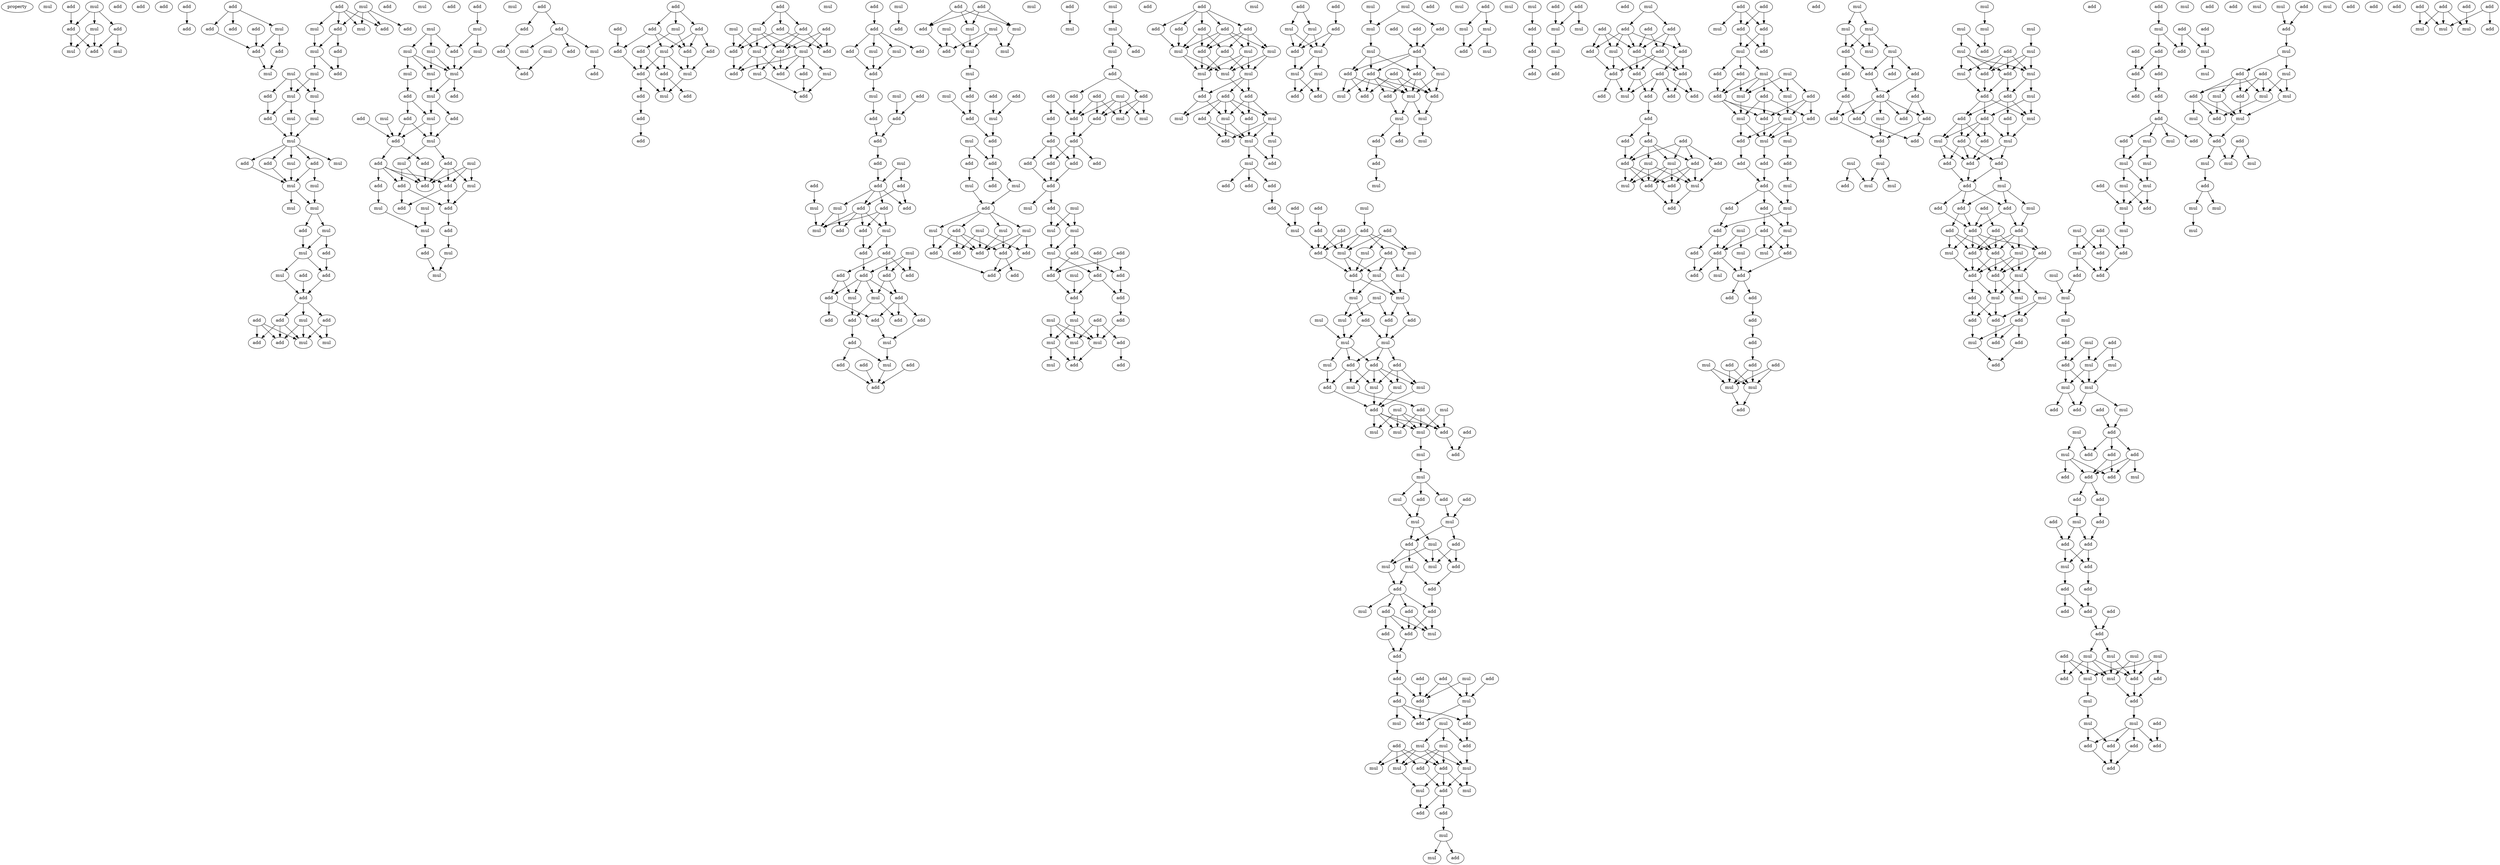 digraph {
    node [fontcolor=black]
    property [mul=2,lf=1.5]
    0 [ label = mul ];
    1 [ label = add ];
    2 [ label = add ];
    3 [ label = mul ];
    4 [ label = add ];
    5 [ label = add ];
    6 [ label = add ];
    7 [ label = mul ];
    8 [ label = mul ];
    9 [ label = add ];
    10 [ label = add ];
    11 [ label = mul ];
    12 [ label = add ];
    13 [ label = add ];
    14 [ label = add ];
    15 [ label = add ];
    16 [ label = add ];
    17 [ label = add ];
    18 [ label = mul ];
    19 [ label = add ];
    20 [ label = add ];
    21 [ label = mul ];
    22 [ label = add ];
    23 [ label = mul ];
    24 [ label = add ];
    25 [ label = mul ];
    26 [ label = add ];
    27 [ label = mul ];
    28 [ label = add ];
    29 [ label = add ];
    30 [ label = mul ];
    31 [ label = mul ];
    32 [ label = add ];
    33 [ label = mul ];
    34 [ label = mul ];
    35 [ label = mul ];
    36 [ label = add ];
    37 [ label = add ];
    38 [ label = add ];
    39 [ label = mul ];
    40 [ label = mul ];
    41 [ label = mul ];
    42 [ label = add ];
    43 [ label = add ];
    44 [ label = add ];
    45 [ label = mul ];
    46 [ label = mul ];
    47 [ label = mul ];
    48 [ label = mul ];
    49 [ label = mul ];
    50 [ label = mul ];
    51 [ label = mul ];
    52 [ label = add ];
    53 [ label = mul ];
    54 [ label = add ];
    55 [ label = mul ];
    56 [ label = add ];
    57 [ label = add ];
    58 [ label = mul ];
    59 [ label = add ];
    60 [ label = add ];
    61 [ label = mul ];
    62 [ label = add ];
    63 [ label = add ];
    64 [ label = add ];
    65 [ label = mul ];
    66 [ label = add ];
    67 [ label = add ];
    68 [ label = mul ];
    69 [ label = add ];
    70 [ label = mul ];
    71 [ label = mul ];
    72 [ label = mul ];
    73 [ label = mul ];
    74 [ label = mul ];
    75 [ label = mul ];
    76 [ label = add ];
    77 [ label = mul ];
    78 [ label = mul ];
    79 [ label = mul ];
    80 [ label = add ];
    81 [ label = mul ];
    82 [ label = add ];
    83 [ label = mul ];
    84 [ label = add ];
    85 [ label = mul ];
    86 [ label = add ];
    87 [ label = add ];
    88 [ label = mul ];
    89 [ label = add ];
    90 [ label = add ];
    91 [ label = add ];
    92 [ label = mul ];
    93 [ label = mul ];
    94 [ label = add ];
    95 [ label = add ];
    96 [ label = mul ];
    97 [ label = add ];
    98 [ label = add ];
    99 [ label = add ];
    100 [ label = add ];
    101 [ label = mul ];
    102 [ label = add ];
    103 [ label = mul ];
    104 [ label = add ];
    105 [ label = mul ];
    106 [ label = mul ];
    107 [ label = add ];
    108 [ label = mul ];
    109 [ label = add ];
    110 [ label = add ];
    111 [ label = add ];
    112 [ label = mul ];
    113 [ label = mul ];
    114 [ label = add ];
    115 [ label = add ];
    116 [ label = mul ];
    117 [ label = add ];
    118 [ label = add ];
    119 [ label = add ];
    120 [ label = mul ];
    121 [ label = add ];
    122 [ label = add ];
    123 [ label = add ];
    124 [ label = mul ];
    125 [ label = add ];
    126 [ label = add ];
    127 [ label = add ];
    128 [ label = add ];
    129 [ label = add ];
    130 [ label = mul ];
    131 [ label = add ];
    132 [ label = mul ];
    133 [ label = add ];
    134 [ label = add ];
    135 [ label = add ];
    136 [ label = add ];
    137 [ label = add ];
    138 [ label = add ];
    139 [ label = mul ];
    140 [ label = mul ];
    141 [ label = add ];
    142 [ label = add ];
    143 [ label = mul ];
    144 [ label = add ];
    145 [ label = mul ];
    146 [ label = add ];
    147 [ label = add ];
    148 [ label = add ];
    149 [ label = add ];
    150 [ label = add ];
    151 [ label = mul ];
    152 [ label = mul ];
    153 [ label = add ];
    154 [ label = mul ];
    155 [ label = add ];
    156 [ label = add ];
    157 [ label = add ];
    158 [ label = mul ];
    159 [ label = add ];
    160 [ label = mul ];
    161 [ label = add ];
    162 [ label = add ];
    163 [ label = mul ];
    164 [ label = mul ];
    165 [ label = add ];
    166 [ label = add ];
    167 [ label = add ];
    168 [ label = add ];
    169 [ label = mul ];
    170 [ label = mul ];
    171 [ label = add ];
    172 [ label = add ];
    173 [ label = add ];
    174 [ label = add ];
    175 [ label = add ];
    176 [ label = add ];
    177 [ label = mul ];
    178 [ label = add ];
    179 [ label = mul ];
    180 [ label = add ];
    181 [ label = add ];
    182 [ label = mul ];
    183 [ label = mul ];
    184 [ label = add ];
    185 [ label = add ];
    186 [ label = mul ];
    187 [ label = add ];
    188 [ label = add ];
    189 [ label = add ];
    190 [ label = add ];
    191 [ label = add ];
    192 [ label = mul ];
    193 [ label = mul ];
    194 [ label = add ];
    195 [ label = add ];
    196 [ label = add ];
    197 [ label = add ];
    198 [ label = add ];
    199 [ label = add ];
    200 [ label = mul ];
    201 [ label = add ];
    202 [ label = add ];
    203 [ label = add ];
    204 [ label = mul ];
    205 [ label = add ];
    206 [ label = add ];
    207 [ label = add ];
    208 [ label = add ];
    209 [ label = mul ];
    210 [ label = mul ];
    211 [ label = mul ];
    212 [ label = add ];
    213 [ label = mul ];
    214 [ label = mul ];
    215 [ label = mul ];
    216 [ label = add ];
    217 [ label = mul ];
    218 [ label = add ];
    219 [ label = mul ];
    220 [ label = add ];
    221 [ label = add ];
    222 [ label = add ];
    223 [ label = mul ];
    224 [ label = mul ];
    225 [ label = add ];
    226 [ label = add ];
    227 [ label = add ];
    228 [ label = mul ];
    229 [ label = mul ];
    230 [ label = add ];
    231 [ label = mul ];
    232 [ label = add ];
    233 [ label = add ];
    234 [ label = mul ];
    235 [ label = mul ];
    236 [ label = mul ];
    237 [ label = mul ];
    238 [ label = add ];
    239 [ label = add ];
    240 [ label = add ];
    241 [ label = add ];
    242 [ label = add ];
    243 [ label = add ];
    244 [ label = add ];
    245 [ label = add ];
    246 [ label = mul ];
    247 [ label = mul ];
    248 [ label = mul ];
    249 [ label = mul ];
    250 [ label = add ];
    251 [ label = add ];
    252 [ label = add ];
    253 [ label = add ];
    254 [ label = add ];
    255 [ label = mul ];
    256 [ label = add ];
    257 [ label = add ];
    258 [ label = add ];
    259 [ label = mul ];
    260 [ label = add ];
    261 [ label = mul ];
    262 [ label = add ];
    263 [ label = add ];
    264 [ label = add ];
    265 [ label = add ];
    266 [ label = add ];
    267 [ label = add ];
    268 [ label = add ];
    269 [ label = add ];
    270 [ label = mul ];
    271 [ label = mul ];
    272 [ label = add ];
    273 [ label = mul ];
    274 [ label = mul ];
    275 [ label = add ];
    276 [ label = add ];
    277 [ label = add ];
    278 [ label = mul ];
    279 [ label = add ];
    280 [ label = add ];
    281 [ label = mul ];
    282 [ label = add ];
    283 [ label = add ];
    284 [ label = add ];
    285 [ label = add ];
    286 [ label = mul ];
    287 [ label = mul ];
    288 [ label = add ];
    289 [ label = mul ];
    290 [ label = add ];
    291 [ label = mul ];
    292 [ label = mul ];
    293 [ label = mul ];
    294 [ label = add ];
    295 [ label = add ];
    296 [ label = add ];
    297 [ label = add ];
    298 [ label = add ];
    299 [ label = add ];
    300 [ label = add ];
    301 [ label = add ];
    302 [ label = add ];
    303 [ label = mul ];
    304 [ label = mul ];
    305 [ label = add ];
    306 [ label = mul ];
    307 [ label = mul ];
    308 [ label = mul ];
    309 [ label = mul ];
    310 [ label = add ];
    311 [ label = add ];
    312 [ label = add ];
    313 [ label = add ];
    314 [ label = mul ];
    315 [ label = mul ];
    316 [ label = add ];
    317 [ label = mul ];
    318 [ label = add ];
    319 [ label = mul ];
    320 [ label = mul ];
    321 [ label = mul ];
    322 [ label = add ];
    323 [ label = add ];
    324 [ label = add ];
    325 [ label = add ];
    326 [ label = mul ];
    327 [ label = add ];
    328 [ label = add ];
    329 [ label = add ];
    330 [ label = add ];
    331 [ label = add ];
    332 [ label = mul ];
    333 [ label = add ];
    334 [ label = add ];
    335 [ label = mul ];
    336 [ label = mul ];
    337 [ label = add ];
    338 [ label = add ];
    339 [ label = mul ];
    340 [ label = add ];
    341 [ label = mul ];
    342 [ label = mul ];
    343 [ label = mul ];
    344 [ label = mul ];
    345 [ label = mul ];
    346 [ label = add ];
    347 [ label = add ];
    348 [ label = add ];
    349 [ label = mul ];
    350 [ label = mul ];
    351 [ label = mul ];
    352 [ label = mul ];
    353 [ label = add ];
    354 [ label = add ];
    355 [ label = mul ];
    356 [ label = add ];
    357 [ label = mul ];
    358 [ label = add ];
    359 [ label = mul ];
    360 [ label = mul ];
    361 [ label = mul ];
    362 [ label = mul ];
    363 [ label = add ];
    364 [ label = mul ];
    365 [ label = add ];
    366 [ label = mul ];
    367 [ label = mul ];
    368 [ label = add ];
    369 [ label = mul ];
    370 [ label = add ];
    371 [ label = add ];
    372 [ label = mul ];
    373 [ label = mul ];
    374 [ label = add ];
    375 [ label = add ];
    376 [ label = add ];
    377 [ label = mul ];
    378 [ label = mul ];
    379 [ label = mul ];
    380 [ label = mul ];
    381 [ label = add ];
    382 [ label = add ];
    383 [ label = mul ];
    384 [ label = add ];
    385 [ label = mul ];
    386 [ label = mul ];
    387 [ label = add ];
    388 [ label = add ];
    389 [ label = mul ];
    390 [ label = add ];
    391 [ label = add ];
    392 [ label = add ];
    393 [ label = add ];
    394 [ label = mul ];
    395 [ label = add ];
    396 [ label = add ];
    397 [ label = mul ];
    398 [ label = add ];
    399 [ label = add ];
    400 [ label = add ];
    401 [ label = add ];
    402 [ label = mul ];
    403 [ label = add ];
    404 [ label = add ];
    405 [ label = mul ];
    406 [ label = mul ];
    407 [ label = add ];
    408 [ label = add ];
    409 [ label = add ];
    410 [ label = mul ];
    411 [ label = mul ];
    412 [ label = add ];
    413 [ label = mul ];
    414 [ label = mul ];
    415 [ label = mul ];
    416 [ label = add ];
    417 [ label = add ];
    418 [ label = mul ];
    419 [ label = add ];
    420 [ label = mul ];
    421 [ label = add ];
    422 [ label = add ];
    423 [ label = mul ];
    424 [ label = mul ];
    425 [ label = mul ];
    426 [ label = add ];
    427 [ label = add ];
    428 [ label = add ];
    429 [ label = mul ];
    430 [ label = add ];
    431 [ label = mul ];
    432 [ label = add ];
    433 [ label = mul ];
    434 [ label = mul ];
    435 [ label = mul ];
    436 [ label = add ];
    437 [ label = add ];
    438 [ label = mul ];
    439 [ label = mul ];
    440 [ label = add ];
    441 [ label = mul ];
    442 [ label = add ];
    443 [ label = add ];
    444 [ label = mul ];
    445 [ label = add ];
    446 [ label = add ];
    447 [ label = add ];
    448 [ label = add ];
    449 [ label = add ];
    450 [ label = mul ];
    451 [ label = add ];
    452 [ label = mul ];
    453 [ label = mul ];
    454 [ label = add ];
    455 [ label = add ];
    456 [ label = mul ];
    457 [ label = mul ];
    458 [ label = add ];
    459 [ label = mul ];
    460 [ label = add ];
    461 [ label = add ];
    462 [ label = add ];
    463 [ label = mul ];
    464 [ label = mul ];
    465 [ label = add ];
    466 [ label = mul ];
    467 [ label = mul ];
    468 [ label = mul ];
    469 [ label = mul ];
    470 [ label = add ];
    471 [ label = add ];
    472 [ label = mul ];
    473 [ label = add ];
    474 [ label = add ];
    475 [ label = add ];
    476 [ label = add ];
    477 [ label = mul ];
    478 [ label = mul ];
    479 [ label = mul ];
    480 [ label = add ];
    481 [ label = add ];
    482 [ label = mul ];
    483 [ label = add ];
    484 [ label = add ];
    485 [ label = add ];
    486 [ label = add ];
    487 [ label = mul ];
    488 [ label = add ];
    489 [ label = add ];
    490 [ label = add ];
    491 [ label = add ];
    492 [ label = add ];
    493 [ label = add ];
    494 [ label = add ];
    495 [ label = add ];
    496 [ label = add ];
    497 [ label = add ];
    498 [ label = add ];
    499 [ label = mul ];
    500 [ label = add ];
    501 [ label = add ];
    502 [ label = add ];
    503 [ label = add ];
    504 [ label = add ];
    505 [ label = mul ];
    506 [ label = add ];
    507 [ label = mul ];
    508 [ label = add ];
    509 [ label = add ];
    510 [ label = mul ];
    511 [ label = mul ];
    512 [ label = add ];
    513 [ label = add ];
    514 [ label = add ];
    515 [ label = add ];
    516 [ label = add ];
    517 [ label = add ];
    518 [ label = add ];
    519 [ label = mul ];
    520 [ label = add ];
    521 [ label = mul ];
    522 [ label = add ];
    523 [ label = mul ];
    524 [ label = add ];
    525 [ label = add ];
    526 [ label = mul ];
    527 [ label = add ];
    528 [ label = add ];
    529 [ label = mul ];
    530 [ label = add ];
    531 [ label = mul ];
    532 [ label = add ];
    533 [ label = add ];
    534 [ label = mul ];
    535 [ label = mul ];
    536 [ label = mul ];
    537 [ label = mul ];
    538 [ label = add ];
    539 [ label = add ];
    540 [ label = add ];
    541 [ label = add ];
    542 [ label = add ];
    543 [ label = mul ];
    544 [ label = mul ];
    545 [ label = add ];
    546 [ label = add ];
    547 [ label = add ];
    548 [ label = add ];
    549 [ label = mul ];
    550 [ label = mul ];
    551 [ label = add ];
    552 [ label = mul ];
    553 [ label = add ];
    554 [ label = add ];
    555 [ label = mul ];
    556 [ label = add ];
    557 [ label = mul ];
    558 [ label = add ];
    559 [ label = add ];
    560 [ label = add ];
    561 [ label = add ];
    562 [ label = add ];
    563 [ label = add ];
    564 [ label = mul ];
    565 [ label = add ];
    566 [ label = add ];
    567 [ label = mul ];
    568 [ label = mul ];
    569 [ label = mul ];
    570 [ label = add ];
    571 [ label = mul ];
    572 [ label = mul ];
    573 [ label = mul ];
    574 [ label = add ];
    575 [ label = mul ];
    576 [ label = add ];
    577 [ label = add ];
    578 [ label = add ];
    579 [ label = add ];
    580 [ label = add ];
    581 [ label = add ];
    582 [ label = add ];
    583 [ label = mul ];
    584 [ label = add ];
    585 [ label = add ];
    586 [ label = add ];
    587 [ label = add ];
    588 [ label = add ];
    589 [ label = add ];
    590 [ label = mul ];
    591 [ label = mul ];
    592 [ label = mul ];
    593 [ label = mul ];
    594 [ label = add ];
    595 [ label = mul ];
    596 [ label = mul ];
    597 [ label = mul ];
    598 [ label = mul ];
    599 [ label = add ];
    600 [ label = mul ];
    601 [ label = add ];
    602 [ label = mul ];
    603 [ label = add ];
    604 [ label = add ];
    605 [ label = add ];
    606 [ label = mul ];
    607 [ label = mul ];
    608 [ label = add ];
    609 [ label = mul ];
    610 [ label = add ];
    611 [ label = mul ];
    612 [ label = add ];
    613 [ label = add ];
    614 [ label = add ];
    615 [ label = add ];
    616 [ label = mul ];
    617 [ label = add ];
    618 [ label = mul ];
    619 [ label = add ];
    620 [ label = add ];
    621 [ label = add ];
    622 [ label = mul ];
    623 [ label = add ];
    624 [ label = add ];
    625 [ label = add ];
    626 [ label = mul ];
    627 [ label = add ];
    628 [ label = add ];
    629 [ label = add ];
    630 [ label = add ];
    631 [ label = add ];
    632 [ label = add ];
    633 [ label = add ];
    634 [ label = add ];
    635 [ label = mul ];
    636 [ label = mul ];
    637 [ label = add ];
    638 [ label = mul ];
    639 [ label = add ];
    640 [ label = add ];
    641 [ label = mul ];
    642 [ label = add ];
    643 [ label = mul ];
    644 [ label = mul ];
    645 [ label = add ];
    646 [ label = add ];
    647 [ label = add ];
    648 [ label = mul ];
    649 [ label = add ];
    650 [ label = add ];
    651 [ label = add ];
    652 [ label = add ];
    653 [ label = add ];
    654 [ label = add ];
    655 [ label = mul ];
    656 [ label = add ];
    657 [ label = add ];
    658 [ label = mul ];
    659 [ label = add ];
    660 [ label = add ];
    661 [ label = add ];
    662 [ label = mul ];
    663 [ label = add ];
    664 [ label = add ];
    665 [ label = add ];
    666 [ label = mul ];
    667 [ label = mul ];
    668 [ label = add ];
    669 [ label = add ];
    670 [ label = mul ];
    671 [ label = mul ];
    672 [ label = mul ];
    673 [ label = add ];
    674 [ label = mul ];
    675 [ label = mul ];
    676 [ label = add ];
    677 [ label = mul ];
    678 [ label = mul ];
    679 [ label = add ];
    680 [ label = add ];
    681 [ label = mul ];
    682 [ label = add ];
    683 [ label = add ];
    684 [ label = add ];
    685 [ label = mul ];
    686 [ label = mul ];
    687 [ label = mul ];
    688 [ label = mul ];
    689 [ label = mul ];
    690 [ label = add ];
    691 [ label = add ];
    692 [ label = add ];
    693 [ label = mul ];
    694 [ label = mul ];
    695 [ label = add ];
    696 [ label = mul ];
    697 [ label = mul ];
    698 [ label = mul ];
    699 [ label = add ];
    700 [ label = add ];
    701 [ label = add ];
    702 [ label = add ];
    703 [ label = mul ];
    704 [ label = mul ];
    705 [ label = add ];
    706 [ label = add ];
    707 [ label = add ];
    708 [ label = add ];
    709 [ label = add ];
    710 [ label = add ];
    711 [ label = mul ];
    712 [ label = add ];
    713 [ label = add ];
    714 [ label = mul ];
    715 [ label = add ];
    716 [ label = add ];
    717 [ label = add ];
    718 [ label = add ];
    719 [ label = add ];
    720 [ label = mul ];
    721 [ label = add ];
    722 [ label = add ];
    723 [ label = add ];
    724 [ label = add ];
    725 [ label = add ];
    726 [ label = add ];
    727 [ label = add ];
    728 [ label = mul ];
    729 [ label = mul ];
    730 [ label = mul ];
    731 [ label = add ];
    732 [ label = mul ];
    733 [ label = add ];
    734 [ label = add ];
    735 [ label = mul ];
    736 [ label = mul ];
    737 [ label = add ];
    738 [ label = mul ];
    739 [ label = add ];
    740 [ label = mul ];
    741 [ label = mul ];
    742 [ label = add ];
    743 [ label = add ];
    744 [ label = add ];
    745 [ label = add ];
    746 [ label = add ];
    747 [ label = add ];
    748 [ label = mul ];
    749 [ label = mul ];
    750 [ label = add ];
    751 [ label = add ];
    752 [ label = mul ];
    753 [ label = mul ];
    754 [ label = add ];
    755 [ label = add ];
    756 [ label = mul ];
    757 [ label = mul ];
    758 [ label = add ];
    759 [ label = add ];
    760 [ label = mul ];
    761 [ label = mul ];
    762 [ label = mul ];
    763 [ label = mul ];
    764 [ label = add ];
    765 [ label = add ];
    766 [ label = add ];
    767 [ label = mul ];
    768 [ label = mul ];
    769 [ label = mul ];
    770 [ label = add ];
    771 [ label = add ];
    772 [ label = mul ];
    773 [ label = mul ];
    774 [ label = mul ];
    775 [ label = add ];
    776 [ label = add ];
    777 [ label = add ];
    778 [ label = add ];
    779 [ label = add ];
    780 [ label = add ];
    781 [ label = mul ];
    782 [ label = add ];
    783 [ label = mul ];
    784 [ label = mul ];
    1 -> 5 [ name = 0 ];
    3 -> 5 [ name = 1 ];
    3 -> 6 [ name = 2 ];
    3 -> 7 [ name = 3 ];
    5 -> 8 [ name = 4 ];
    5 -> 10 [ name = 5 ];
    6 -> 10 [ name = 6 ];
    6 -> 11 [ name = 7 ];
    7 -> 8 [ name = 8 ];
    7 -> 10 [ name = 9 ];
    12 -> 13 [ name = 10 ];
    14 -> 15 [ name = 11 ];
    14 -> 16 [ name = 12 ];
    14 -> 18 [ name = 13 ];
    15 -> 19 [ name = 14 ];
    17 -> 19 [ name = 15 ];
    18 -> 19 [ name = 16 ];
    18 -> 20 [ name = 17 ];
    19 -> 21 [ name = 18 ];
    20 -> 21 [ name = 19 ];
    22 -> 24 [ name = 20 ];
    22 -> 25 [ name = 21 ];
    22 -> 27 [ name = 22 ];
    22 -> 28 [ name = 23 ];
    23 -> 24 [ name = 24 ];
    23 -> 26 [ name = 25 ];
    23 -> 27 [ name = 26 ];
    23 -> 28 [ name = 27 ];
    24 -> 29 [ name = 28 ];
    24 -> 30 [ name = 29 ];
    25 -> 30 [ name = 30 ];
    29 -> 32 [ name = 31 ];
    30 -> 31 [ name = 32 ];
    30 -> 32 [ name = 33 ];
    31 -> 34 [ name = 34 ];
    31 -> 35 [ name = 35 ];
    33 -> 34 [ name = 36 ];
    33 -> 35 [ name = 37 ];
    33 -> 36 [ name = 38 ];
    34 -> 40 [ name = 39 ];
    35 -> 37 [ name = 40 ];
    35 -> 39 [ name = 41 ];
    36 -> 37 [ name = 42 ];
    37 -> 41 [ name = 43 ];
    39 -> 41 [ name = 44 ];
    40 -> 41 [ name = 45 ];
    41 -> 42 [ name = 46 ];
    41 -> 43 [ name = 47 ];
    41 -> 44 [ name = 48 ];
    41 -> 45 [ name = 49 ];
    41 -> 46 [ name = 50 ];
    42 -> 48 [ name = 51 ];
    43 -> 48 [ name = 52 ];
    44 -> 47 [ name = 53 ];
    44 -> 48 [ name = 54 ];
    46 -> 48 [ name = 55 ];
    47 -> 50 [ name = 56 ];
    48 -> 49 [ name = 57 ];
    48 -> 50 [ name = 58 ];
    50 -> 51 [ name = 59 ];
    50 -> 52 [ name = 60 ];
    51 -> 53 [ name = 61 ];
    51 -> 54 [ name = 62 ];
    52 -> 53 [ name = 63 ];
    53 -> 55 [ name = 64 ];
    53 -> 57 [ name = 65 ];
    54 -> 57 [ name = 66 ];
    55 -> 60 [ name = 67 ];
    56 -> 60 [ name = 68 ];
    57 -> 60 [ name = 69 ];
    60 -> 61 [ name = 70 ];
    60 -> 63 [ name = 71 ];
    60 -> 64 [ name = 72 ];
    61 -> 65 [ name = 73 ];
    61 -> 67 [ name = 74 ];
    61 -> 68 [ name = 75 ];
    62 -> 65 [ name = 76 ];
    62 -> 66 [ name = 77 ];
    62 -> 67 [ name = 78 ];
    63 -> 65 [ name = 79 ];
    63 -> 66 [ name = 80 ];
    63 -> 67 [ name = 81 ];
    64 -> 65 [ name = 82 ];
    64 -> 68 [ name = 83 ];
    69 -> 71 [ name = 84 ];
    70 -> 72 [ name = 85 ];
    70 -> 73 [ name = 86 ];
    70 -> 76 [ name = 87 ];
    71 -> 74 [ name = 88 ];
    71 -> 76 [ name = 89 ];
    72 -> 77 [ name = 90 ];
    72 -> 78 [ name = 91 ];
    72 -> 79 [ name = 92 ];
    73 -> 78 [ name = 93 ];
    73 -> 79 [ name = 94 ];
    74 -> 78 [ name = 95 ];
    76 -> 78 [ name = 96 ];
    77 -> 80 [ name = 97 ];
    78 -> 81 [ name = 98 ];
    78 -> 82 [ name = 99 ];
    79 -> 81 [ name = 100 ];
    80 -> 84 [ name = 101 ];
    80 -> 85 [ name = 102 ];
    81 -> 85 [ name = 103 ];
    81 -> 86 [ name = 104 ];
    83 -> 89 [ name = 105 ];
    84 -> 88 [ name = 106 ];
    84 -> 89 [ name = 107 ];
    85 -> 88 [ name = 108 ];
    85 -> 89 [ name = 109 ];
    86 -> 88 [ name = 110 ];
    87 -> 89 [ name = 111 ];
    88 -> 93 [ name = 112 ];
    88 -> 94 [ name = 113 ];
    89 -> 90 [ name = 114 ];
    89 -> 91 [ name = 115 ];
    90 -> 95 [ name = 116 ];
    90 -> 97 [ name = 117 ];
    90 -> 98 [ name = 118 ];
    90 -> 99 [ name = 119 ];
    91 -> 99 [ name = 120 ];
    92 -> 96 [ name = 121 ];
    92 -> 98 [ name = 122 ];
    92 -> 99 [ name = 123 ];
    93 -> 95 [ name = 124 ];
    93 -> 99 [ name = 125 ];
    94 -> 96 [ name = 126 ];
    94 -> 98 [ name = 127 ];
    94 -> 99 [ name = 128 ];
    95 -> 100 [ name = 129 ];
    95 -> 102 [ name = 130 ];
    96 -> 100 [ name = 131 ];
    97 -> 101 [ name = 132 ];
    98 -> 100 [ name = 133 ];
    98 -> 102 [ name = 134 ];
    100 -> 104 [ name = 135 ];
    101 -> 105 [ name = 136 ];
    103 -> 105 [ name = 137 ];
    104 -> 106 [ name = 138 ];
    105 -> 107 [ name = 139 ];
    106 -> 108 [ name = 140 ];
    107 -> 108 [ name = 141 ];
    109 -> 110 [ name = 142 ];
    109 -> 111 [ name = 143 ];
    110 -> 115 [ name = 144 ];
    111 -> 112 [ name = 145 ];
    111 -> 114 [ name = 146 ];
    111 -> 116 [ name = 147 ];
    112 -> 118 [ name = 148 ];
    113 -> 117 [ name = 149 ];
    115 -> 117 [ name = 150 ];
    119 -> 120 [ name = 151 ];
    119 -> 121 [ name = 152 ];
    119 -> 122 [ name = 153 ];
    120 -> 127 [ name = 154 ];
    120 -> 128 [ name = 155 ];
    121 -> 124 [ name = 156 ];
    121 -> 126 [ name = 157 ];
    121 -> 128 [ name = 158 ];
    122 -> 124 [ name = 159 ];
    122 -> 125 [ name = 160 ];
    122 -> 128 [ name = 161 ];
    123 -> 126 [ name = 162 ];
    124 -> 129 [ name = 163 ];
    124 -> 130 [ name = 164 ];
    124 -> 131 [ name = 165 ];
    125 -> 130 [ name = 166 ];
    126 -> 131 [ name = 167 ];
    127 -> 129 [ name = 168 ];
    127 -> 131 [ name = 169 ];
    128 -> 130 [ name = 170 ];
    129 -> 132 [ name = 171 ];
    129 -> 133 [ name = 172 ];
    130 -> 132 [ name = 173 ];
    131 -> 132 [ name = 174 ];
    131 -> 134 [ name = 175 ];
    134 -> 135 [ name = 176 ];
    135 -> 136 [ name = 177 ];
    137 -> 140 [ name = 178 ];
    137 -> 141 [ name = 179 ];
    137 -> 142 [ name = 180 ];
    138 -> 145 [ name = 181 ];
    138 -> 146 [ name = 182 ];
    138 -> 147 [ name = 183 ];
    139 -> 143 [ name = 184 ];
    139 -> 144 [ name = 185 ];
    140 -> 143 [ name = 186 ];
    140 -> 144 [ name = 187 ];
    140 -> 145 [ name = 188 ];
    140 -> 147 [ name = 189 ];
    141 -> 143 [ name = 190 ];
    141 -> 146 [ name = 191 ];
    141 -> 147 [ name = 192 ];
    142 -> 144 [ name = 193 ];
    142 -> 146 [ name = 194 ];
    143 -> 148 [ name = 195 ];
    143 -> 149 [ name = 196 ];
    143 -> 152 [ name = 197 ];
    144 -> 149 [ name = 198 ];
    145 -> 148 [ name = 199 ];
    145 -> 149 [ name = 200 ];
    145 -> 150 [ name = 201 ];
    145 -> 151 [ name = 202 ];
    147 -> 148 [ name = 203 ];
    147 -> 152 [ name = 204 ];
    150 -> 153 [ name = 205 ];
    151 -> 153 [ name = 206 ];
    152 -> 153 [ name = 207 ];
    155 -> 156 [ name = 208 ];
    156 -> 157 [ name = 209 ];
    156 -> 158 [ name = 210 ];
    156 -> 159 [ name = 211 ];
    156 -> 160 [ name = 212 ];
    157 -> 161 [ name = 213 ];
    158 -> 161 [ name = 214 ];
    160 -> 161 [ name = 215 ];
    161 -> 164 [ name = 216 ];
    162 -> 166 [ name = 217 ];
    163 -> 166 [ name = 218 ];
    164 -> 165 [ name = 219 ];
    165 -> 167 [ name = 220 ];
    166 -> 167 [ name = 221 ];
    167 -> 168 [ name = 222 ];
    168 -> 173 [ name = 223 ];
    169 -> 172 [ name = 224 ];
    170 -> 171 [ name = 225 ];
    170 -> 173 [ name = 226 ];
    171 -> 175 [ name = 227 ];
    171 -> 176 [ name = 228 ];
    173 -> 175 [ name = 229 ];
    173 -> 176 [ name = 230 ];
    173 -> 177 [ name = 231 ];
    173 -> 178 [ name = 232 ];
    174 -> 179 [ name = 233 ];
    175 -> 180 [ name = 234 ];
    175 -> 181 [ name = 235 ];
    175 -> 182 [ name = 236 ];
    175 -> 183 [ name = 237 ];
    177 -> 181 [ name = 238 ];
    177 -> 183 [ name = 239 ];
    178 -> 180 [ name = 240 ];
    178 -> 182 [ name = 241 ];
    178 -> 183 [ name = 242 ];
    179 -> 183 [ name = 243 ];
    180 -> 185 [ name = 244 ];
    182 -> 184 [ name = 245 ];
    182 -> 185 [ name = 246 ];
    184 -> 187 [ name = 247 ];
    184 -> 188 [ name = 248 ];
    184 -> 189 [ name = 249 ];
    185 -> 190 [ name = 250 ];
    186 -> 187 [ name = 251 ];
    186 -> 188 [ name = 252 ];
    186 -> 190 [ name = 253 ];
    188 -> 191 [ name = 254 ];
    188 -> 193 [ name = 255 ];
    189 -> 192 [ name = 256 ];
    189 -> 194 [ name = 257 ];
    190 -> 191 [ name = 258 ];
    190 -> 192 [ name = 259 ];
    190 -> 193 [ name = 260 ];
    190 -> 194 [ name = 261 ];
    191 -> 195 [ name = 262 ];
    191 -> 196 [ name = 263 ];
    191 -> 197 [ name = 264 ];
    192 -> 198 [ name = 265 ];
    193 -> 196 [ name = 266 ];
    193 -> 198 [ name = 267 ];
    194 -> 195 [ name = 268 ];
    194 -> 199 [ name = 269 ];
    195 -> 200 [ name = 270 ];
    197 -> 200 [ name = 271 ];
    198 -> 201 [ name = 272 ];
    200 -> 204 [ name = 273 ];
    201 -> 202 [ name = 274 ];
    201 -> 204 [ name = 275 ];
    202 -> 206 [ name = 276 ];
    203 -> 206 [ name = 277 ];
    204 -> 206 [ name = 278 ];
    205 -> 206 [ name = 279 ];
    207 -> 210 [ name = 280 ];
    207 -> 212 [ name = 281 ];
    207 -> 213 [ name = 282 ];
    208 -> 210 [ name = 283 ];
    208 -> 212 [ name = 284 ];
    208 -> 213 [ name = 285 ];
    209 -> 214 [ name = 286 ];
    209 -> 215 [ name = 287 ];
    209 -> 216 [ name = 288 ];
    210 -> 214 [ name = 289 ];
    211 -> 215 [ name = 290 ];
    211 -> 216 [ name = 291 ];
    212 -> 216 [ name = 292 ];
    213 -> 215 [ name = 293 ];
    215 -> 217 [ name = 294 ];
    217 -> 221 [ name = 295 ];
    218 -> 223 [ name = 296 ];
    219 -> 222 [ name = 297 ];
    220 -> 223 [ name = 298 ];
    221 -> 222 [ name = 299 ];
    222 -> 225 [ name = 300 ];
    223 -> 225 [ name = 301 ];
    224 -> 226 [ name = 302 ];
    224 -> 227 [ name = 303 ];
    225 -> 227 [ name = 304 ];
    226 -> 228 [ name = 305 ];
    227 -> 229 [ name = 306 ];
    227 -> 230 [ name = 307 ];
    228 -> 232 [ name = 308 ];
    229 -> 232 [ name = 309 ];
    232 -> 233 [ name = 310 ];
    232 -> 235 [ name = 311 ];
    232 -> 236 [ name = 312 ];
    232 -> 237 [ name = 313 ];
    233 -> 238 [ name = 314 ];
    233 -> 240 [ name = 315 ];
    233 -> 241 [ name = 316 ];
    233 -> 242 [ name = 317 ];
    234 -> 239 [ name = 318 ];
    234 -> 240 [ name = 319 ];
    234 -> 241 [ name = 320 ];
    235 -> 241 [ name = 321 ];
    235 -> 242 [ name = 322 ];
    236 -> 238 [ name = 323 ];
    236 -> 241 [ name = 324 ];
    237 -> 239 [ name = 325 ];
    237 -> 241 [ name = 326 ];
    237 -> 242 [ name = 327 ];
    238 -> 244 [ name = 328 ];
    239 -> 244 [ name = 329 ];
    242 -> 243 [ name = 330 ];
    242 -> 244 [ name = 331 ];
    245 -> 247 [ name = 332 ];
    246 -> 248 [ name = 333 ];
    248 -> 249 [ name = 334 ];
    248 -> 250 [ name = 335 ];
    249 -> 251 [ name = 336 ];
    251 -> 253 [ name = 337 ];
    251 -> 256 [ name = 338 ];
    252 -> 258 [ name = 339 ];
    252 -> 260 [ name = 340 ];
    252 -> 261 [ name = 341 ];
    253 -> 260 [ name = 342 ];
    254 -> 257 [ name = 343 ];
    254 -> 260 [ name = 344 ];
    255 -> 258 [ name = 345 ];
    255 -> 259 [ name = 346 ];
    255 -> 260 [ name = 347 ];
    255 -> 261 [ name = 348 ];
    256 -> 258 [ name = 349 ];
    256 -> 259 [ name = 350 ];
    256 -> 261 [ name = 351 ];
    257 -> 262 [ name = 352 ];
    258 -> 263 [ name = 353 ];
    260 -> 263 [ name = 354 ];
    262 -> 265 [ name = 355 ];
    262 -> 266 [ name = 356 ];
    262 -> 267 [ name = 357 ];
    263 -> 264 [ name = 358 ];
    263 -> 266 [ name = 359 ];
    263 -> 267 [ name = 360 ];
    265 -> 269 [ name = 361 ];
    266 -> 269 [ name = 362 ];
    267 -> 269 [ name = 363 ];
    269 -> 271 [ name = 364 ];
    269 -> 272 [ name = 365 ];
    270 -> 273 [ name = 366 ];
    270 -> 274 [ name = 367 ];
    272 -> 273 [ name = 368 ];
    272 -> 274 [ name = 369 ];
    273 -> 277 [ name = 370 ];
    273 -> 278 [ name = 371 ];
    274 -> 278 [ name = 372 ];
    275 -> 282 [ name = 373 ];
    276 -> 279 [ name = 374 ];
    276 -> 280 [ name = 375 ];
    277 -> 279 [ name = 376 ];
    277 -> 280 [ name = 377 ];
    278 -> 279 [ name = 378 ];
    278 -> 282 [ name = 379 ];
    279 -> 284 [ name = 380 ];
    280 -> 283 [ name = 381 ];
    281 -> 284 [ name = 382 ];
    282 -> 283 [ name = 383 ];
    282 -> 284 [ name = 384 ];
    283 -> 285 [ name = 385 ];
    284 -> 286 [ name = 386 ];
    285 -> 291 [ name = 387 ];
    286 -> 289 [ name = 388 ];
    286 -> 291 [ name = 389 ];
    286 -> 292 [ name = 390 ];
    287 -> 289 [ name = 391 ];
    287 -> 291 [ name = 392 ];
    287 -> 292 [ name = 393 ];
    288 -> 290 [ name = 394 ];
    288 -> 291 [ name = 395 ];
    288 -> 292 [ name = 396 ];
    289 -> 293 [ name = 397 ];
    289 -> 294 [ name = 398 ];
    290 -> 295 [ name = 399 ];
    291 -> 294 [ name = 400 ];
    292 -> 294 [ name = 401 ];
    296 -> 297 [ name = 402 ];
    296 -> 298 [ name = 403 ];
    296 -> 299 [ name = 404 ];
    296 -> 300 [ name = 405 ];
    296 -> 301 [ name = 406 ];
    297 -> 302 [ name = 407 ];
    297 -> 303 [ name = 408 ];
    297 -> 305 [ name = 409 ];
    297 -> 306 [ name = 410 ];
    298 -> 303 [ name = 411 ];
    298 -> 304 [ name = 412 ];
    298 -> 305 [ name = 413 ];
    298 -> 306 [ name = 414 ];
    299 -> 302 [ name = 415 ];
    299 -> 304 [ name = 416 ];
    299 -> 305 [ name = 417 ];
    300 -> 304 [ name = 418 ];
    301 -> 304 [ name = 419 ];
    302 -> 308 [ name = 420 ];
    302 -> 309 [ name = 421 ];
    303 -> 307 [ name = 422 ];
    303 -> 308 [ name = 423 ];
    303 -> 309 [ name = 424 ];
    304 -> 307 [ name = 425 ];
    304 -> 309 [ name = 426 ];
    305 -> 307 [ name = 427 ];
    305 -> 309 [ name = 428 ];
    306 -> 307 [ name = 429 ];
    306 -> 308 [ name = 430 ];
    307 -> 312 [ name = 431 ];
    308 -> 310 [ name = 432 ];
    308 -> 311 [ name = 433 ];
    308 -> 312 [ name = 434 ];
    309 -> 311 [ name = 435 ];
    310 -> 313 [ name = 436 ];
    310 -> 314 [ name = 437 ];
    310 -> 315 [ name = 438 ];
    310 -> 316 [ name = 439 ];
    310 -> 317 [ name = 440 ];
    311 -> 314 [ name = 441 ];
    311 -> 315 [ name = 442 ];
    312 -> 314 [ name = 443 ];
    312 -> 316 [ name = 444 ];
    312 -> 317 [ name = 445 ];
    313 -> 318 [ name = 446 ];
    313 -> 320 [ name = 447 ];
    314 -> 318 [ name = 448 ];
    314 -> 320 [ name = 449 ];
    316 -> 320 [ name = 450 ];
    317 -> 318 [ name = 451 ];
    317 -> 319 [ name = 452 ];
    317 -> 320 [ name = 453 ];
    319 -> 322 [ name = 454 ];
    320 -> 321 [ name = 455 ];
    320 -> 322 [ name = 456 ];
    321 -> 323 [ name = 457 ];
    321 -> 324 [ name = 458 ];
    321 -> 325 [ name = 459 ];
    325 -> 327 [ name = 460 ];
    326 -> 334 [ name = 461 ];
    327 -> 332 [ name = 462 ];
    328 -> 332 [ name = 463 ];
    329 -> 330 [ name = 464 ];
    330 -> 337 [ name = 465 ];
    330 -> 339 [ name = 466 ];
    331 -> 337 [ name = 467 ];
    331 -> 339 [ name = 468 ];
    332 -> 337 [ name = 469 ];
    333 -> 335 [ name = 470 ];
    333 -> 336 [ name = 471 ];
    333 -> 339 [ name = 472 ];
    334 -> 335 [ name = 473 ];
    334 -> 337 [ name = 474 ];
    334 -> 338 [ name = 475 ];
    334 -> 339 [ name = 476 ];
    335 -> 341 [ name = 477 ];
    336 -> 340 [ name = 478 ];
    337 -> 340 [ name = 479 ];
    338 -> 340 [ name = 480 ];
    338 -> 341 [ name = 481 ];
    338 -> 342 [ name = 482 ];
    339 -> 340 [ name = 483 ];
    339 -> 342 [ name = 484 ];
    340 -> 344 [ name = 485 ];
    340 -> 345 [ name = 486 ];
    341 -> 344 [ name = 487 ];
    342 -> 344 [ name = 488 ];
    342 -> 345 [ name = 489 ];
    343 -> 348 [ name = 490 ];
    343 -> 350 [ name = 491 ];
    344 -> 346 [ name = 492 ];
    344 -> 348 [ name = 493 ];
    345 -> 347 [ name = 494 ];
    345 -> 350 [ name = 495 ];
    346 -> 352 [ name = 496 ];
    347 -> 351 [ name = 497 ];
    347 -> 352 [ name = 498 ];
    348 -> 352 [ name = 499 ];
    349 -> 351 [ name = 500 ];
    350 -> 351 [ name = 501 ];
    351 -> 354 [ name = 502 ];
    351 -> 355 [ name = 503 ];
    351 -> 356 [ name = 504 ];
    352 -> 353 [ name = 505 ];
    352 -> 354 [ name = 506 ];
    352 -> 356 [ name = 507 ];
    353 -> 357 [ name = 508 ];
    353 -> 359 [ name = 509 ];
    353 -> 360 [ name = 510 ];
    354 -> 357 [ name = 511 ];
    354 -> 359 [ name = 512 ];
    354 -> 360 [ name = 513 ];
    354 -> 361 [ name = 514 ];
    355 -> 358 [ name = 515 ];
    356 -> 358 [ name = 516 ];
    356 -> 360 [ name = 517 ];
    356 -> 361 [ name = 518 ];
    357 -> 365 [ name = 519 ];
    358 -> 365 [ name = 520 ];
    359 -> 365 [ name = 521 ];
    360 -> 365 [ name = 522 ];
    361 -> 363 [ name = 523 ];
    362 -> 366 [ name = 524 ];
    362 -> 367 [ name = 525 ];
    362 -> 369 [ name = 526 ];
    362 -> 370 [ name = 527 ];
    363 -> 366 [ name = 528 ];
    363 -> 369 [ name = 529 ];
    363 -> 370 [ name = 530 ];
    364 -> 369 [ name = 531 ];
    364 -> 370 [ name = 532 ];
    365 -> 366 [ name = 533 ];
    365 -> 367 [ name = 534 ];
    365 -> 369 [ name = 535 ];
    365 -> 370 [ name = 536 ];
    368 -> 371 [ name = 537 ];
    369 -> 372 [ name = 538 ];
    370 -> 371 [ name = 539 ];
    372 -> 373 [ name = 540 ];
    373 -> 374 [ name = 541 ];
    373 -> 376 [ name = 542 ];
    373 -> 377 [ name = 543 ];
    374 -> 378 [ name = 544 ];
    375 -> 378 [ name = 545 ];
    376 -> 379 [ name = 546 ];
    377 -> 379 [ name = 547 ];
    378 -> 381 [ name = 548 ];
    378 -> 382 [ name = 549 ];
    379 -> 380 [ name = 550 ];
    379 -> 382 [ name = 551 ];
    380 -> 384 [ name = 552 ];
    380 -> 385 [ name = 553 ];
    380 -> 386 [ name = 554 ];
    381 -> 384 [ name = 555 ];
    381 -> 385 [ name = 556 ];
    382 -> 383 [ name = 557 ];
    382 -> 385 [ name = 558 ];
    382 -> 386 [ name = 559 ];
    383 -> 387 [ name = 560 ];
    383 -> 388 [ name = 561 ];
    384 -> 387 [ name = 562 ];
    386 -> 388 [ name = 563 ];
    387 -> 390 [ name = 564 ];
    388 -> 389 [ name = 565 ];
    388 -> 390 [ name = 566 ];
    388 -> 391 [ name = 567 ];
    388 -> 392 [ name = 568 ];
    390 -> 394 [ name = 569 ];
    390 -> 395 [ name = 570 ];
    391 -> 393 [ name = 571 ];
    391 -> 394 [ name = 572 ];
    391 -> 395 [ name = 573 ];
    392 -> 394 [ name = 574 ];
    392 -> 395 [ name = 575 ];
    393 -> 396 [ name = 576 ];
    395 -> 396 [ name = 577 ];
    396 -> 398 [ name = 578 ];
    397 -> 402 [ name = 579 ];
    397 -> 404 [ name = 580 ];
    398 -> 403 [ name = 581 ];
    398 -> 404 [ name = 582 ];
    399 -> 402 [ name = 583 ];
    399 -> 404 [ name = 584 ];
    400 -> 404 [ name = 585 ];
    401 -> 402 [ name = 586 ];
    402 -> 407 [ name = 587 ];
    402 -> 408 [ name = 588 ];
    403 -> 405 [ name = 589 ];
    403 -> 407 [ name = 590 ];
    403 -> 408 [ name = 591 ];
    404 -> 407 [ name = 592 ];
    406 -> 409 [ name = 593 ];
    406 -> 410 [ name = 594 ];
    406 -> 411 [ name = 595 ];
    408 -> 409 [ name = 596 ];
    409 -> 413 [ name = 597 ];
    410 -> 413 [ name = 598 ];
    410 -> 414 [ name = 599 ];
    410 -> 415 [ name = 600 ];
    410 -> 416 [ name = 601 ];
    411 -> 413 [ name = 602 ];
    411 -> 414 [ name = 603 ];
    411 -> 416 [ name = 604 ];
    411 -> 417 [ name = 605 ];
    412 -> 414 [ name = 606 ];
    412 -> 415 [ name = 607 ];
    412 -> 416 [ name = 608 ];
    412 -> 417 [ name = 609 ];
    413 -> 419 [ name = 610 ];
    413 -> 420 [ name = 611 ];
    414 -> 418 [ name = 612 ];
    416 -> 418 [ name = 613 ];
    416 -> 419 [ name = 614 ];
    416 -> 420 [ name = 615 ];
    417 -> 419 [ name = 616 ];
    418 -> 421 [ name = 617 ];
    419 -> 421 [ name = 618 ];
    419 -> 422 [ name = 619 ];
    422 -> 424 [ name = 620 ];
    424 -> 425 [ name = 621 ];
    424 -> 426 [ name = 622 ];
    427 -> 429 [ name = 623 ];
    427 -> 431 [ name = 624 ];
    428 -> 430 [ name = 625 ];
    429 -> 432 [ name = 626 ];
    429 -> 433 [ name = 627 ];
    430 -> 432 [ name = 628 ];
    430 -> 433 [ name = 629 ];
    431 -> 432 [ name = 630 ];
    431 -> 433 [ name = 631 ];
    432 -> 434 [ name = 632 ];
    433 -> 434 [ name = 633 ];
    433 -> 435 [ name = 634 ];
    434 -> 436 [ name = 635 ];
    434 -> 437 [ name = 636 ];
    435 -> 436 [ name = 637 ];
    435 -> 437 [ name = 638 ];
    438 -> 441 [ name = 639 ];
    438 -> 443 [ name = 640 ];
    439 -> 441 [ name = 641 ];
    440 -> 445 [ name = 642 ];
    441 -> 444 [ name = 643 ];
    442 -> 445 [ name = 644 ];
    443 -> 445 [ name = 645 ];
    444 -> 446 [ name = 646 ];
    444 -> 447 [ name = 647 ];
    444 -> 449 [ name = 648 ];
    445 -> 446 [ name = 649 ];
    445 -> 447 [ name = 650 ];
    445 -> 449 [ name = 651 ];
    445 -> 450 [ name = 652 ];
    446 -> 452 [ name = 653 ];
    446 -> 454 [ name = 654 ];
    446 -> 455 [ name = 655 ];
    447 -> 451 [ name = 656 ];
    447 -> 452 [ name = 657 ];
    447 -> 453 [ name = 658 ];
    448 -> 451 [ name = 659 ];
    448 -> 452 [ name = 660 ];
    448 -> 455 [ name = 661 ];
    449 -> 451 [ name = 662 ];
    449 -> 452 [ name = 663 ];
    449 -> 453 [ name = 664 ];
    449 -> 454 [ name = 665 ];
    449 -> 455 [ name = 666 ];
    450 -> 452 [ name = 667 ];
    450 -> 455 [ name = 668 ];
    452 -> 456 [ name = 669 ];
    452 -> 457 [ name = 670 ];
    454 -> 457 [ name = 671 ];
    455 -> 456 [ name = 672 ];
    456 -> 459 [ name = 673 ];
    457 -> 458 [ name = 674 ];
    457 -> 460 [ name = 675 ];
    458 -> 462 [ name = 676 ];
    462 -> 463 [ name = 677 ];
    465 -> 467 [ name = 678 ];
    465 -> 468 [ name = 679 ];
    467 -> 471 [ name = 680 ];
    468 -> 471 [ name = 681 ];
    468 -> 472 [ name = 682 ];
    469 -> 470 [ name = 683 ];
    470 -> 473 [ name = 684 ];
    473 -> 475 [ name = 685 ];
    474 -> 477 [ name = 686 ];
    476 -> 477 [ name = 687 ];
    476 -> 478 [ name = 688 ];
    477 -> 479 [ name = 689 ];
    479 -> 480 [ name = 690 ];
    482 -> 483 [ name = 691 ];
    482 -> 485 [ name = 692 ];
    483 -> 487 [ name = 693 ];
    483 -> 489 [ name = 694 ];
    483 -> 490 [ name = 695 ];
    483 -> 491 [ name = 696 ];
    484 -> 488 [ name = 697 ];
    484 -> 489 [ name = 698 ];
    485 -> 488 [ name = 699 ];
    485 -> 489 [ name = 700 ];
    485 -> 491 [ name = 701 ];
    486 -> 487 [ name = 702 ];
    486 -> 489 [ name = 703 ];
    486 -> 490 [ name = 704 ];
    487 -> 492 [ name = 705 ];
    487 -> 493 [ name = 706 ];
    488 -> 492 [ name = 707 ];
    488 -> 493 [ name = 708 ];
    488 -> 495 [ name = 709 ];
    489 -> 493 [ name = 710 ];
    489 -> 495 [ name = 711 ];
    490 -> 492 [ name = 712 ];
    491 -> 494 [ name = 713 ];
    491 -> 495 [ name = 714 ];
    492 -> 497 [ name = 715 ];
    492 -> 499 [ name = 716 ];
    493 -> 499 [ name = 717 ];
    493 -> 500 [ name = 718 ];
    494 -> 496 [ name = 719 ];
    494 -> 498 [ name = 720 ];
    494 -> 499 [ name = 721 ];
    494 -> 500 [ name = 722 ];
    495 -> 496 [ name = 723 ];
    495 -> 498 [ name = 724 ];
    500 -> 501 [ name = 725 ];
    501 -> 503 [ name = 726 ];
    501 -> 504 [ name = 727 ];
    502 -> 505 [ name = 728 ];
    502 -> 506 [ name = 729 ];
    502 -> 508 [ name = 730 ];
    502 -> 509 [ name = 731 ];
    503 -> 505 [ name = 732 ];
    503 -> 506 [ name = 733 ];
    503 -> 507 [ name = 734 ];
    503 -> 509 [ name = 735 ];
    504 -> 506 [ name = 736 ];
    505 -> 510 [ name = 737 ];
    505 -> 511 [ name = 738 ];
    505 -> 512 [ name = 739 ];
    505 -> 513 [ name = 740 ];
    506 -> 511 [ name = 741 ];
    506 -> 512 [ name = 742 ];
    506 -> 513 [ name = 743 ];
    507 -> 510 [ name = 744 ];
    507 -> 511 [ name = 745 ];
    507 -> 513 [ name = 746 ];
    508 -> 510 [ name = 747 ];
    509 -> 510 [ name = 748 ];
    509 -> 512 [ name = 749 ];
    509 -> 513 [ name = 750 ];
    510 -> 514 [ name = 751 ];
    512 -> 514 [ name = 752 ];
    513 -> 514 [ name = 753 ];
    515 -> 518 [ name = 754 ];
    515 -> 519 [ name = 755 ];
    515 -> 520 [ name = 756 ];
    516 -> 518 [ name = 757 ];
    516 -> 520 [ name = 758 ];
    518 -> 521 [ name = 759 ];
    518 -> 522 [ name = 760 ];
    520 -> 521 [ name = 761 ];
    520 -> 522 [ name = 762 ];
    521 -> 523 [ name = 763 ];
    521 -> 524 [ name = 764 ];
    521 -> 525 [ name = 765 ];
    523 -> 527 [ name = 766 ];
    523 -> 529 [ name = 767 ];
    523 -> 530 [ name = 768 ];
    523 -> 531 [ name = 769 ];
    524 -> 529 [ name = 770 ];
    524 -> 530 [ name = 771 ];
    525 -> 530 [ name = 772 ];
    526 -> 528 [ name = 773 ];
    526 -> 529 [ name = 774 ];
    526 -> 531 [ name = 775 ];
    527 -> 532 [ name = 776 ];
    527 -> 533 [ name = 777 ];
    527 -> 534 [ name = 778 ];
    528 -> 532 [ name = 779 ];
    528 -> 533 [ name = 780 ];
    528 -> 535 [ name = 781 ];
    529 -> 534 [ name = 782 ];
    530 -> 532 [ name = 783 ];
    530 -> 534 [ name = 784 ];
    530 -> 535 [ name = 785 ];
    531 -> 535 [ name = 786 ];
    532 -> 537 [ name = 787 ];
    533 -> 537 [ name = 788 ];
    534 -> 537 [ name = 789 ];
    534 -> 538 [ name = 790 ];
    535 -> 536 [ name = 791 ];
    535 -> 537 [ name = 792 ];
    535 -> 538 [ name = 793 ];
    536 -> 540 [ name = 794 ];
    537 -> 541 [ name = 795 ];
    538 -> 539 [ name = 796 ];
    539 -> 542 [ name = 797 ];
    540 -> 543 [ name = 798 ];
    541 -> 542 [ name = 799 ];
    542 -> 544 [ name = 800 ];
    542 -> 545 [ name = 801 ];
    542 -> 546 [ name = 802 ];
    543 -> 544 [ name = 803 ];
    544 -> 547 [ name = 804 ];
    544 -> 550 [ name = 805 ];
    545 -> 547 [ name = 806 ];
    546 -> 548 [ name = 807 ];
    546 -> 550 [ name = 808 ];
    547 -> 551 [ name = 809 ];
    547 -> 554 [ name = 810 ];
    548 -> 553 [ name = 811 ];
    548 -> 554 [ name = 812 ];
    548 -> 555 [ name = 813 ];
    549 -> 552 [ name = 814 ];
    549 -> 554 [ name = 815 ];
    550 -> 553 [ name = 816 ];
    550 -> 555 [ name = 817 ];
    551 -> 558 [ name = 818 ];
    552 -> 556 [ name = 819 ];
    553 -> 556 [ name = 820 ];
    554 -> 556 [ name = 821 ];
    554 -> 557 [ name = 822 ];
    554 -> 558 [ name = 823 ];
    556 -> 559 [ name = 824 ];
    556 -> 560 [ name = 825 ];
    560 -> 561 [ name = 826 ];
    561 -> 562 [ name = 827 ];
    562 -> 565 [ name = 828 ];
    563 -> 567 [ name = 829 ];
    563 -> 568 [ name = 830 ];
    564 -> 567 [ name = 831 ];
    564 -> 568 [ name = 832 ];
    565 -> 567 [ name = 833 ];
    565 -> 568 [ name = 834 ];
    566 -> 567 [ name = 835 ];
    566 -> 568 [ name = 836 ];
    567 -> 570 [ name = 837 ];
    568 -> 570 [ name = 838 ];
    569 -> 571 [ name = 839 ];
    569 -> 572 [ name = 840 ];
    571 -> 574 [ name = 841 ];
    571 -> 575 [ name = 842 ];
    572 -> 573 [ name = 843 ];
    572 -> 574 [ name = 844 ];
    572 -> 575 [ name = 845 ];
    573 -> 577 [ name = 846 ];
    573 -> 578 [ name = 847 ];
    573 -> 579 [ name = 848 ];
    574 -> 576 [ name = 849 ];
    574 -> 579 [ name = 850 ];
    576 -> 581 [ name = 851 ];
    578 -> 580 [ name = 852 ];
    578 -> 582 [ name = 853 ];
    579 -> 580 [ name = 854 ];
    580 -> 583 [ name = 855 ];
    580 -> 584 [ name = 856 ];
    580 -> 585 [ name = 857 ];
    580 -> 586 [ name = 858 ];
    580 -> 587 [ name = 859 ];
    581 -> 585 [ name = 860 ];
    581 -> 586 [ name = 861 ];
    582 -> 584 [ name = 862 ];
    582 -> 587 [ name = 863 ];
    583 -> 589 [ name = 864 ];
    584 -> 588 [ name = 865 ];
    584 -> 589 [ name = 866 ];
    585 -> 588 [ name = 867 ];
    586 -> 589 [ name = 868 ];
    589 -> 590 [ name = 869 ];
    590 -> 592 [ name = 870 ];
    590 -> 593 [ name = 871 ];
    591 -> 592 [ name = 872 ];
    591 -> 594 [ name = 873 ];
    595 -> 597 [ name = 874 ];
    596 -> 600 [ name = 875 ];
    597 -> 601 [ name = 876 ];
    598 -> 601 [ name = 877 ];
    598 -> 602 [ name = 878 ];
    599 -> 604 [ name = 879 ];
    599 -> 605 [ name = 880 ];
    599 -> 606 [ name = 881 ];
    599 -> 607 [ name = 882 ];
    600 -> 604 [ name = 883 ];
    600 -> 605 [ name = 884 ];
    600 -> 606 [ name = 885 ];
    602 -> 604 [ name = 886 ];
    602 -> 605 [ name = 887 ];
    602 -> 606 [ name = 888 ];
    602 -> 607 [ name = 889 ];
    604 -> 608 [ name = 890 ];
    605 -> 608 [ name = 891 ];
    605 -> 610 [ name = 892 ];
    606 -> 609 [ name = 893 ];
    606 -> 610 [ name = 894 ];
    607 -> 608 [ name = 895 ];
    608 -> 611 [ name = 896 ];
    608 -> 613 [ name = 897 ];
    608 -> 614 [ name = 898 ];
    609 -> 611 [ name = 899 ];
    609 -> 613 [ name = 900 ];
    610 -> 611 [ name = 901 ];
    610 -> 612 [ name = 902 ];
    610 -> 614 [ name = 903 ];
    611 -> 618 [ name = 904 ];
    612 -> 618 [ name = 905 ];
    613 -> 615 [ name = 906 ];
    613 -> 616 [ name = 907 ];
    613 -> 617 [ name = 908 ];
    613 -> 618 [ name = 909 ];
    614 -> 615 [ name = 910 ];
    614 -> 616 [ name = 911 ];
    614 -> 617 [ name = 912 ];
    615 -> 620 [ name = 913 ];
    616 -> 619 [ name = 914 ];
    616 -> 620 [ name = 915 ];
    617 -> 619 [ name = 916 ];
    617 -> 620 [ name = 917 ];
    617 -> 621 [ name = 918 ];
    618 -> 620 [ name = 919 ];
    618 -> 621 [ name = 920 ];
    619 -> 623 [ name = 921 ];
    620 -> 623 [ name = 922 ];
    621 -> 622 [ name = 923 ];
    621 -> 623 [ name = 924 ];
    622 -> 624 [ name = 925 ];
    622 -> 625 [ name = 926 ];
    622 -> 626 [ name = 927 ];
    623 -> 624 [ name = 928 ];
    623 -> 625 [ name = 929 ];
    623 -> 628 [ name = 930 ];
    624 -> 631 [ name = 931 ];
    624 -> 632 [ name = 932 ];
    625 -> 629 [ name = 933 ];
    625 -> 632 [ name = 934 ];
    626 -> 631 [ name = 935 ];
    627 -> 630 [ name = 936 ];
    627 -> 632 [ name = 937 ];
    628 -> 632 [ name = 938 ];
    629 -> 633 [ name = 939 ];
    629 -> 635 [ name = 940 ];
    629 -> 637 [ name = 941 ];
    630 -> 633 [ name = 942 ];
    630 -> 636 [ name = 943 ];
    630 -> 637 [ name = 944 ];
    631 -> 633 [ name = 945 ];
    631 -> 634 [ name = 946 ];
    631 -> 636 [ name = 947 ];
    631 -> 637 [ name = 948 ];
    632 -> 633 [ name = 949 ];
    632 -> 634 [ name = 950 ];
    632 -> 635 [ name = 951 ];
    632 -> 637 [ name = 952 ];
    633 -> 639 [ name = 953 ];
    633 -> 640 [ name = 954 ];
    634 -> 638 [ name = 955 ];
    634 -> 640 [ name = 956 ];
    635 -> 639 [ name = 957 ];
    636 -> 638 [ name = 958 ];
    636 -> 639 [ name = 959 ];
    636 -> 640 [ name = 960 ];
    637 -> 638 [ name = 961 ];
    637 -> 639 [ name = 962 ];
    637 -> 640 [ name = 963 ];
    638 -> 641 [ name = 964 ];
    638 -> 643 [ name = 965 ];
    638 -> 644 [ name = 966 ];
    639 -> 642 [ name = 967 ];
    639 -> 644 [ name = 968 ];
    640 -> 643 [ name = 969 ];
    640 -> 644 [ name = 970 ];
    641 -> 646 [ name = 971 ];
    641 -> 647 [ name = 972 ];
    642 -> 645 [ name = 973 ];
    642 -> 647 [ name = 974 ];
    643 -> 646 [ name = 975 ];
    644 -> 645 [ name = 976 ];
    644 -> 647 [ name = 977 ];
    645 -> 648 [ name = 978 ];
    646 -> 648 [ name = 979 ];
    646 -> 649 [ name = 980 ];
    646 -> 650 [ name = 981 ];
    647 -> 649 [ name = 982 ];
    648 -> 651 [ name = 983 ];
    650 -> 651 [ name = 984 ];
    652 -> 655 [ name = 985 ];
    653 -> 658 [ name = 986 ];
    654 -> 658 [ name = 987 ];
    654 -> 659 [ name = 988 ];
    655 -> 656 [ name = 989 ];
    655 -> 659 [ name = 990 ];
    656 -> 660 [ name = 991 ];
    656 -> 661 [ name = 992 ];
    657 -> 660 [ name = 993 ];
    658 -> 662 [ name = 994 ];
    660 -> 664 [ name = 995 ];
    661 -> 663 [ name = 996 ];
    663 -> 665 [ name = 997 ];
    665 -> 666 [ name = 998 ];
    665 -> 667 [ name = 999 ];
    665 -> 668 [ name = 1000 ];
    665 -> 669 [ name = 1001 ];
    666 -> 670 [ name = 1002 ];
    666 -> 671 [ name = 1003 ];
    669 -> 671 [ name = 1004 ];
    670 -> 672 [ name = 1005 ];
    671 -> 672 [ name = 1006 ];
    671 -> 674 [ name = 1007 ];
    672 -> 675 [ name = 1008 ];
    672 -> 676 [ name = 1009 ];
    673 -> 675 [ name = 1010 ];
    674 -> 675 [ name = 1011 ];
    674 -> 676 [ name = 1012 ];
    675 -> 678 [ name = 1013 ];
    677 -> 680 [ name = 1014 ];
    677 -> 681 [ name = 1015 ];
    678 -> 682 [ name = 1016 ];
    679 -> 680 [ name = 1017 ];
    679 -> 681 [ name = 1018 ];
    679 -> 682 [ name = 1019 ];
    680 -> 684 [ name = 1020 ];
    681 -> 683 [ name = 1021 ];
    681 -> 684 [ name = 1022 ];
    682 -> 684 [ name = 1023 ];
    683 -> 687 [ name = 1024 ];
    686 -> 687 [ name = 1025 ];
    687 -> 688 [ name = 1026 ];
    688 -> 690 [ name = 1027 ];
    689 -> 693 [ name = 1028 ];
    689 -> 695 [ name = 1029 ];
    690 -> 695 [ name = 1030 ];
    691 -> 693 [ name = 1031 ];
    691 -> 694 [ name = 1032 ];
    693 -> 696 [ name = 1033 ];
    693 -> 697 [ name = 1034 ];
    694 -> 697 [ name = 1035 ];
    695 -> 696 [ name = 1036 ];
    695 -> 697 [ name = 1037 ];
    696 -> 700 [ name = 1038 ];
    696 -> 701 [ name = 1039 ];
    697 -> 698 [ name = 1040 ];
    697 -> 700 [ name = 1041 ];
    698 -> 702 [ name = 1042 ];
    699 -> 702 [ name = 1043 ];
    702 -> 705 [ name = 1044 ];
    702 -> 706 [ name = 1045 ];
    702 -> 707 [ name = 1046 ];
    703 -> 704 [ name = 1047 ];
    703 -> 706 [ name = 1048 ];
    704 -> 708 [ name = 1049 ];
    704 -> 709 [ name = 1050 ];
    704 -> 710 [ name = 1051 ];
    705 -> 709 [ name = 1052 ];
    705 -> 710 [ name = 1053 ];
    705 -> 711 [ name = 1054 ];
    707 -> 709 [ name = 1055 ];
    707 -> 710 [ name = 1056 ];
    709 -> 712 [ name = 1057 ];
    709 -> 713 [ name = 1058 ];
    712 -> 714 [ name = 1059 ];
    713 -> 715 [ name = 1060 ];
    714 -> 718 [ name = 1061 ];
    714 -> 719 [ name = 1062 ];
    715 -> 719 [ name = 1063 ];
    717 -> 718 [ name = 1064 ];
    718 -> 720 [ name = 1065 ];
    718 -> 721 [ name = 1066 ];
    719 -> 720 [ name = 1067 ];
    719 -> 721 [ name = 1068 ];
    720 -> 722 [ name = 1069 ];
    721 -> 723 [ name = 1070 ];
    722 -> 725 [ name = 1071 ];
    722 -> 726 [ name = 1072 ];
    723 -> 726 [ name = 1073 ];
    724 -> 727 [ name = 1074 ];
    726 -> 727 [ name = 1075 ];
    727 -> 730 [ name = 1076 ];
    727 -> 732 [ name = 1077 ];
    728 -> 734 [ name = 1078 ];
    728 -> 735 [ name = 1079 ];
    728 -> 737 [ name = 1080 ];
    729 -> 736 [ name = 1081 ];
    729 -> 737 [ name = 1082 ];
    730 -> 736 [ name = 1083 ];
    730 -> 737 [ name = 1084 ];
    731 -> 733 [ name = 1085 ];
    731 -> 735 [ name = 1086 ];
    731 -> 736 [ name = 1087 ];
    732 -> 733 [ name = 1088 ];
    732 -> 735 [ name = 1089 ];
    732 -> 736 [ name = 1090 ];
    732 -> 737 [ name = 1091 ];
    734 -> 739 [ name = 1092 ];
    735 -> 738 [ name = 1093 ];
    736 -> 739 [ name = 1094 ];
    737 -> 739 [ name = 1095 ];
    738 -> 740 [ name = 1096 ];
    739 -> 741 [ name = 1097 ];
    740 -> 743 [ name = 1098 ];
    740 -> 745 [ name = 1099 ];
    741 -> 743 [ name = 1100 ];
    741 -> 744 [ name = 1101 ];
    741 -> 745 [ name = 1102 ];
    741 -> 746 [ name = 1103 ];
    742 -> 744 [ name = 1104 ];
    743 -> 747 [ name = 1105 ];
    745 -> 747 [ name = 1106 ];
    746 -> 747 [ name = 1107 ];
    749 -> 751 [ name = 1108 ];
    750 -> 751 [ name = 1109 ];
    751 -> 753 [ name = 1110 ];
    753 -> 755 [ name = 1111 ];
    753 -> 756 [ name = 1112 ];
    754 -> 757 [ name = 1113 ];
    754 -> 758 [ name = 1114 ];
    754 -> 759 [ name = 1115 ];
    754 -> 761 [ name = 1116 ];
    755 -> 758 [ name = 1117 ];
    755 -> 759 [ name = 1118 ];
    755 -> 760 [ name = 1119 ];
    755 -> 761 [ name = 1120 ];
    756 -> 757 [ name = 1121 ];
    756 -> 761 [ name = 1122 ];
    757 -> 762 [ name = 1123 ];
    758 -> 762 [ name = 1124 ];
    758 -> 763 [ name = 1125 ];
    758 -> 764 [ name = 1126 ];
    759 -> 762 [ name = 1127 ];
    760 -> 762 [ name = 1128 ];
    760 -> 764 [ name = 1129 ];
    761 -> 764 [ name = 1130 ];
    762 -> 765 [ name = 1131 ];
    763 -> 765 [ name = 1132 ];
    765 -> 767 [ name = 1133 ];
    765 -> 768 [ name = 1134 ];
    766 -> 768 [ name = 1135 ];
    766 -> 769 [ name = 1136 ];
    767 -> 771 [ name = 1137 ];
    771 -> 772 [ name = 1138 ];
    771 -> 773 [ name = 1139 ];
    772 -> 774 [ name = 1140 ];
    777 -> 781 [ name = 1141 ];
    777 -> 784 [ name = 1142 ];
    778 -> 782 [ name = 1143 ];
    778 -> 784 [ name = 1144 ];
    779 -> 783 [ name = 1145 ];
    780 -> 781 [ name = 1146 ];
    780 -> 783 [ name = 1147 ];
    780 -> 784 [ name = 1148 ];
}

